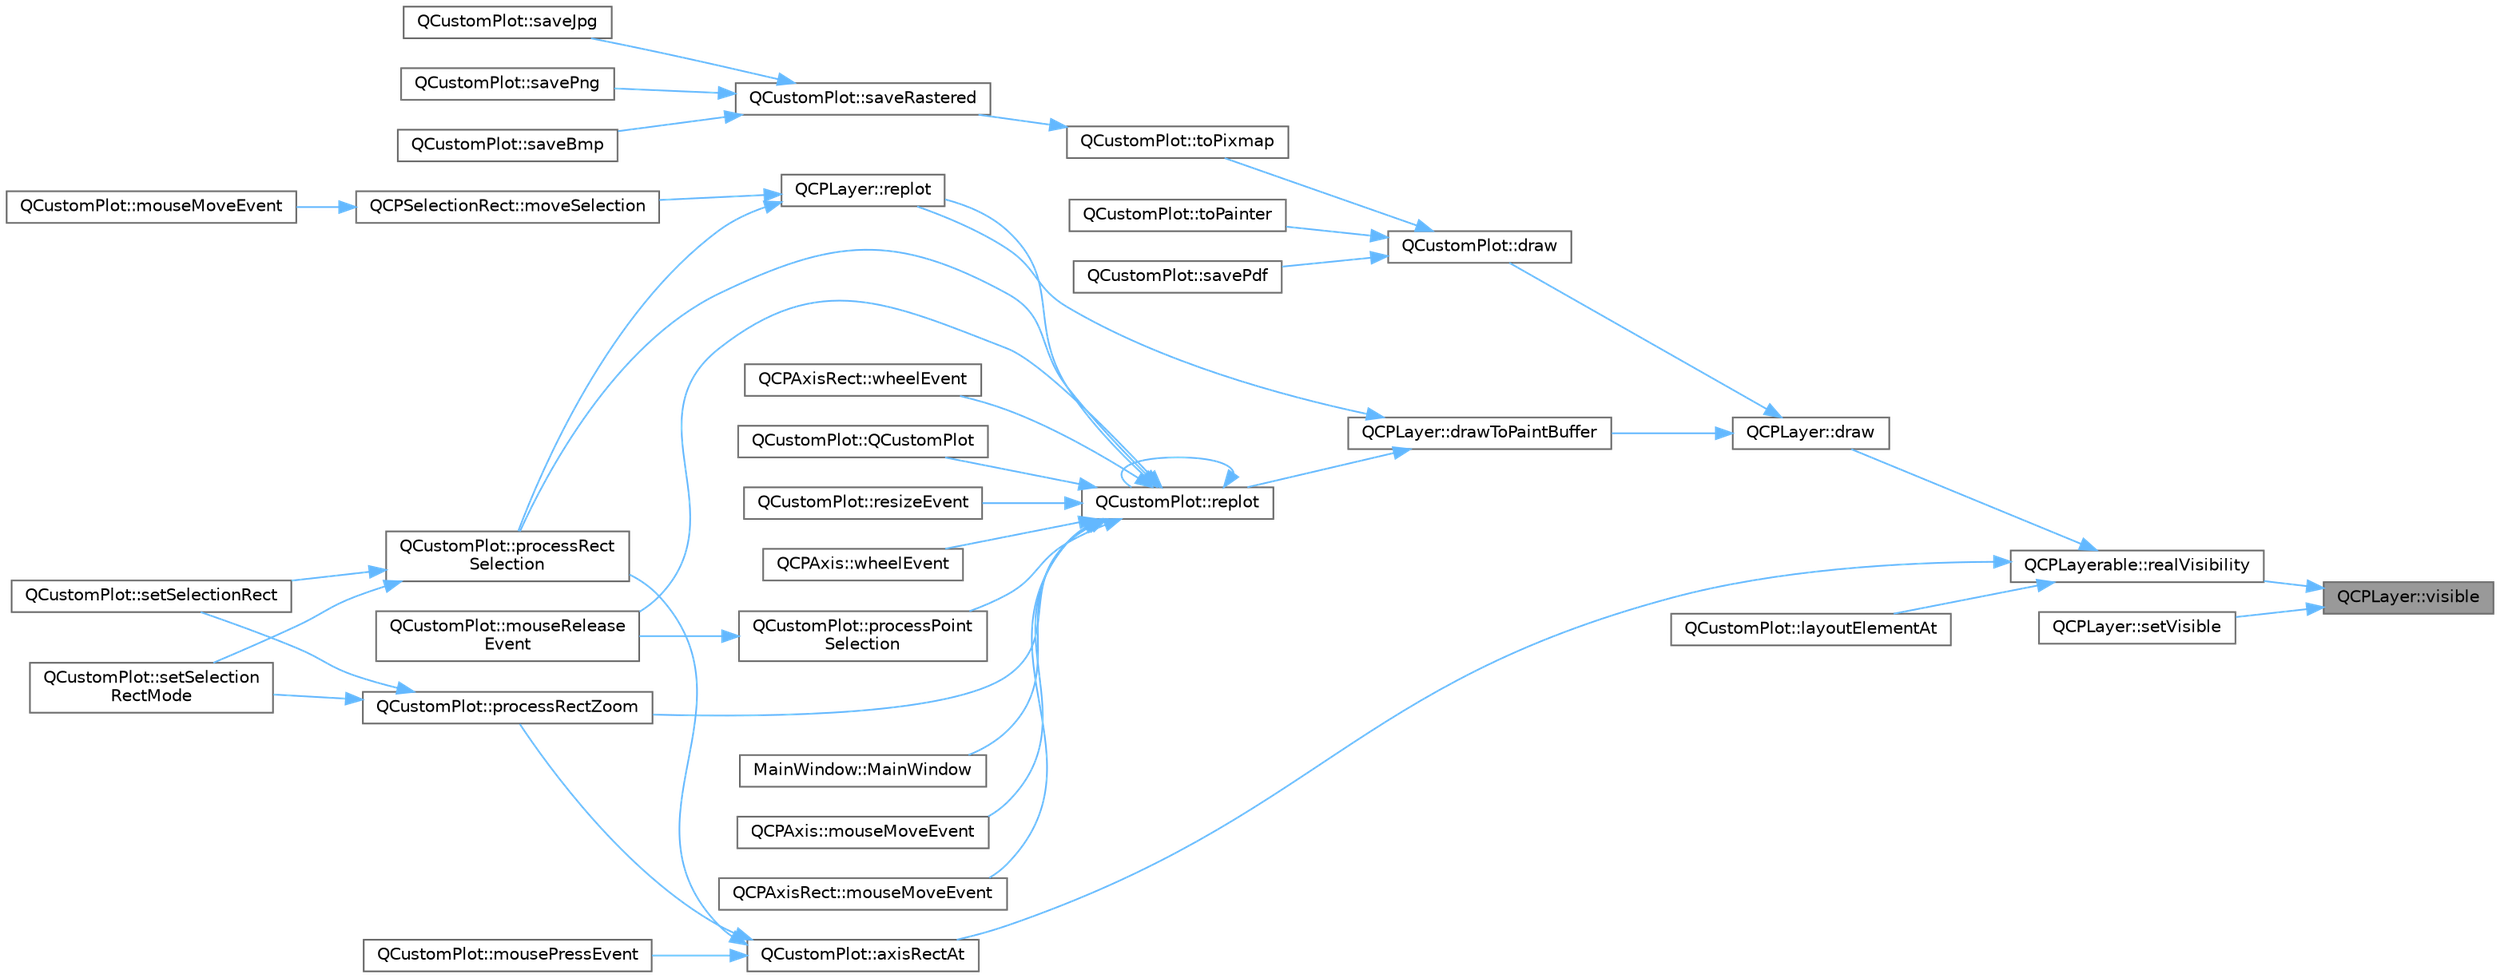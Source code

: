 digraph "QCPLayer::visible"
{
 // LATEX_PDF_SIZE
  bgcolor="transparent";
  edge [fontname=Helvetica,fontsize=10,labelfontname=Helvetica,labelfontsize=10];
  node [fontname=Helvetica,fontsize=10,shape=box,height=0.2,width=0.4];
  rankdir="RL";
  Node1 [label="QCPLayer::visible",height=0.2,width=0.4,color="gray40", fillcolor="grey60", style="filled", fontcolor="black",tooltip=" "];
  Node1 -> Node2 [dir="back",color="steelblue1",style="solid"];
  Node2 [label="QCPLayerable::realVisibility",height=0.2,width=0.4,color="grey40", fillcolor="white", style="filled",URL="$class_q_c_p_layerable.html#ab054e88f15d485defcb95e7376f119e7",tooltip=" "];
  Node2 -> Node3 [dir="back",color="steelblue1",style="solid"];
  Node3 [label="QCustomPlot::axisRectAt",height=0.2,width=0.4,color="grey40", fillcolor="white", style="filled",URL="$class_q_custom_plot.html#a4a08842fc3e9ba6bed83aa410c5c5ba5",tooltip=" "];
  Node3 -> Node4 [dir="back",color="steelblue1",style="solid"];
  Node4 [label="QCustomPlot::mousePressEvent",height=0.2,width=0.4,color="grey40", fillcolor="white", style="filled",URL="$class_q_custom_plot.html#aac0a7296a6031dc667c01c1abd4ecc6b",tooltip=" "];
  Node3 -> Node5 [dir="back",color="steelblue1",style="solid"];
  Node5 [label="QCustomPlot::processRect\lSelection",height=0.2,width=0.4,color="grey40", fillcolor="white", style="filled",URL="$class_q_custom_plot.html#ac10849411e1d0e858ea7f29c8ade364c",tooltip=" "];
  Node5 -> Node6 [dir="back",color="steelblue1",style="solid"];
  Node6 [label="QCustomPlot::setSelectionRect",height=0.2,width=0.4,color="grey40", fillcolor="white", style="filled",URL="$class_q_custom_plot.html#a0c09f96df15faa4799ad7051bb16cf33",tooltip=" "];
  Node5 -> Node7 [dir="back",color="steelblue1",style="solid"];
  Node7 [label="QCustomPlot::setSelection\lRectMode",height=0.2,width=0.4,color="grey40", fillcolor="white", style="filled",URL="$class_q_custom_plot.html#a810ef958ebe84db661c7288b526c0deb",tooltip=" "];
  Node3 -> Node8 [dir="back",color="steelblue1",style="solid"];
  Node8 [label="QCustomPlot::processRectZoom",height=0.2,width=0.4,color="grey40", fillcolor="white", style="filled",URL="$class_q_custom_plot.html#a5508a207dcc279f316142f96d984bba3",tooltip=" "];
  Node8 -> Node6 [dir="back",color="steelblue1",style="solid"];
  Node8 -> Node7 [dir="back",color="steelblue1",style="solid"];
  Node2 -> Node9 [dir="back",color="steelblue1",style="solid"];
  Node9 [label="QCPLayer::draw",height=0.2,width=0.4,color="grey40", fillcolor="white", style="filled",URL="$class_q_c_p_layer.html#ab831a99c8d30b15ec4533ca341e8813b",tooltip=" "];
  Node9 -> Node10 [dir="back",color="steelblue1",style="solid"];
  Node10 [label="QCustomPlot::draw",height=0.2,width=0.4,color="grey40", fillcolor="white", style="filled",URL="$class_q_custom_plot.html#ad7a7d878bf050f101a43008e7d8fdb52",tooltip=" "];
  Node10 -> Node11 [dir="back",color="steelblue1",style="solid"];
  Node11 [label="QCustomPlot::savePdf",height=0.2,width=0.4,color="grey40", fillcolor="white", style="filled",URL="$class_q_custom_plot.html#ad5acd34f6b39c3516887d7e54fec2412",tooltip=" "];
  Node10 -> Node12 [dir="back",color="steelblue1",style="solid"];
  Node12 [label="QCustomPlot::toPainter",height=0.2,width=0.4,color="grey40", fillcolor="white", style="filled",URL="$class_q_custom_plot.html#a1be68d5c0f1e086d6374d1340a193fb9",tooltip=" "];
  Node10 -> Node13 [dir="back",color="steelblue1",style="solid"];
  Node13 [label="QCustomPlot::toPixmap",height=0.2,width=0.4,color="grey40", fillcolor="white", style="filled",URL="$class_q_custom_plot.html#aabb974d71ce96c137dc04eb6eab844fe",tooltip=" "];
  Node13 -> Node14 [dir="back",color="steelblue1",style="solid"];
  Node14 [label="QCustomPlot::saveRastered",height=0.2,width=0.4,color="grey40", fillcolor="white", style="filled",URL="$class_q_custom_plot.html#ad7723ce2edfa270632ef42b03a444352",tooltip=" "];
  Node14 -> Node15 [dir="back",color="steelblue1",style="solid"];
  Node15 [label="QCustomPlot::saveBmp",height=0.2,width=0.4,color="grey40", fillcolor="white", style="filled",URL="$class_q_custom_plot.html#ae3a86ed0795670e50afa21759d4fa13d",tooltip=" "];
  Node14 -> Node16 [dir="back",color="steelblue1",style="solid"];
  Node16 [label="QCustomPlot::saveJpg",height=0.2,width=0.4,color="grey40", fillcolor="white", style="filled",URL="$class_q_custom_plot.html#a76f0d278e630a711fa6f48048cfd83e4",tooltip=" "];
  Node14 -> Node17 [dir="back",color="steelblue1",style="solid"];
  Node17 [label="QCustomPlot::savePng",height=0.2,width=0.4,color="grey40", fillcolor="white", style="filled",URL="$class_q_custom_plot.html#ac92cc9256d12f354b40a4be4600b5fb9",tooltip=" "];
  Node9 -> Node18 [dir="back",color="steelblue1",style="solid"];
  Node18 [label="QCPLayer::drawToPaintBuffer",height=0.2,width=0.4,color="grey40", fillcolor="white", style="filled",URL="$class_q_c_p_layer.html#a4a8e0a86f31462299e7fc8e8158dd2c6",tooltip=" "];
  Node18 -> Node19 [dir="back",color="steelblue1",style="solid"];
  Node19 [label="QCPLayer::replot",height=0.2,width=0.4,color="grey40", fillcolor="white", style="filled",URL="$class_q_c_p_layer.html#adefd53b6db02f470151c416f42e37180",tooltip=" "];
  Node19 -> Node20 [dir="back",color="steelblue1",style="solid"];
  Node20 [label="QCPSelectionRect::moveSelection",height=0.2,width=0.4,color="grey40", fillcolor="white", style="filled",URL="$class_q_c_p_selection_rect.html#a95c3f1700be2a6d7bba0fe56ece5fbb1",tooltip=" "];
  Node20 -> Node21 [dir="back",color="steelblue1",style="solid"];
  Node21 [label="QCustomPlot::mouseMoveEvent",height=0.2,width=0.4,color="grey40", fillcolor="white", style="filled",URL="$class_q_custom_plot.html#ae7abdc93b26d2ad4632c1ab75ae5b46f",tooltip=" "];
  Node19 -> Node5 [dir="back",color="steelblue1",style="solid"];
  Node18 -> Node22 [dir="back",color="steelblue1",style="solid"];
  Node22 [label="QCustomPlot::replot",height=0.2,width=0.4,color="grey40", fillcolor="white", style="filled",URL="$class_q_custom_plot.html#aa4bfe7d70dbe67e81d877819b75ab9af",tooltip=" "];
  Node22 -> Node23 [dir="back",color="steelblue1",style="solid"];
  Node23 [label="MainWindow::MainWindow",height=0.2,width=0.4,color="grey40", fillcolor="white", style="filled",URL="$class_main_window.html#a8b244be8b7b7db1b08de2a2acb9409db",tooltip=" "];
  Node22 -> Node24 [dir="back",color="steelblue1",style="solid"];
  Node24 [label="QCPAxis::mouseMoveEvent",height=0.2,width=0.4,color="grey40", fillcolor="white", style="filled",URL="$class_q_c_p_axis.html#a2a89a13440eec099fc2327c2672be0cd",tooltip=" "];
  Node22 -> Node25 [dir="back",color="steelblue1",style="solid"];
  Node25 [label="QCPAxisRect::mouseMoveEvent",height=0.2,width=0.4,color="grey40", fillcolor="white", style="filled",URL="$class_q_c_p_axis_rect.html#a9cd27ad8c5cfb49aefd9dbb30def4beb",tooltip=" "];
  Node22 -> Node26 [dir="back",color="steelblue1",style="solid"];
  Node26 [label="QCustomPlot::mouseRelease\lEvent",height=0.2,width=0.4,color="grey40", fillcolor="white", style="filled",URL="$class_q_custom_plot.html#adc24846f52199e5a9bc35c387a6ce68d",tooltip=" "];
  Node22 -> Node27 [dir="back",color="steelblue1",style="solid"];
  Node27 [label="QCustomPlot::processPoint\lSelection",height=0.2,width=0.4,color="grey40", fillcolor="white", style="filled",URL="$class_q_custom_plot.html#ac13c10fff6613e3e80e13c787b010838",tooltip=" "];
  Node27 -> Node26 [dir="back",color="steelblue1",style="solid"];
  Node22 -> Node5 [dir="back",color="steelblue1",style="solid"];
  Node22 -> Node8 [dir="back",color="steelblue1",style="solid"];
  Node22 -> Node28 [dir="back",color="steelblue1",style="solid"];
  Node28 [label="QCustomPlot::QCustomPlot",height=0.2,width=0.4,color="grey40", fillcolor="white", style="filled",URL="$class_q_custom_plot.html#a45b99626558651a6428b83972b0b34b8",tooltip=" "];
  Node22 -> Node19 [dir="back",color="steelblue1",style="solid"];
  Node22 -> Node22 [dir="back",color="steelblue1",style="solid"];
  Node22 -> Node29 [dir="back",color="steelblue1",style="solid"];
  Node29 [label="QCustomPlot::resizeEvent",height=0.2,width=0.4,color="grey40", fillcolor="white", style="filled",URL="$class_q_custom_plot.html#af5b69dc6a431562ecdd1d0718bcbdf70",tooltip=" "];
  Node22 -> Node30 [dir="back",color="steelblue1",style="solid"];
  Node30 [label="QCPAxis::wheelEvent",height=0.2,width=0.4,color="grey40", fillcolor="white", style="filled",URL="$class_q_c_p_axis.html#a71643d27524a843230b5ba68085b3d9b",tooltip=" "];
  Node22 -> Node31 [dir="back",color="steelblue1",style="solid"];
  Node31 [label="QCPAxisRect::wheelEvent",height=0.2,width=0.4,color="grey40", fillcolor="white", style="filled",URL="$class_q_c_p_axis_rect.html#a93eeaa0c127d6d6fe8171b2455080262",tooltip=" "];
  Node2 -> Node32 [dir="back",color="steelblue1",style="solid"];
  Node32 [label="QCustomPlot::layoutElementAt",height=0.2,width=0.4,color="grey40", fillcolor="white", style="filled",URL="$class_q_custom_plot.html#afaa1d304e0287d140fd238e90889ef3c",tooltip=" "];
  Node1 -> Node33 [dir="back",color="steelblue1",style="solid"];
  Node33 [label="QCPLayer::setVisible",height=0.2,width=0.4,color="grey40", fillcolor="white", style="filled",URL="$class_q_c_p_layer.html#ac07671f74edf6884b51a82afb2c19516",tooltip=" "];
}
